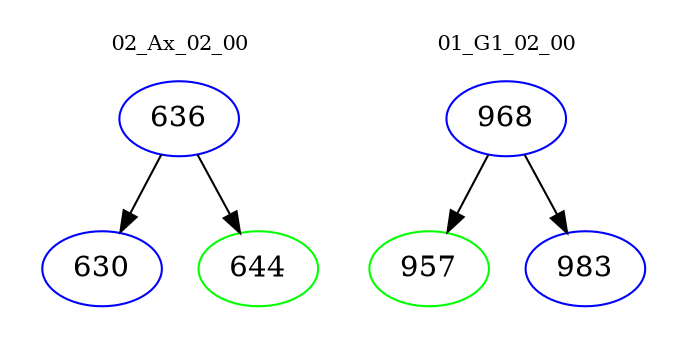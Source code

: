 digraph{
subgraph cluster_0 {
color = white
label = "02_Ax_02_00";
fontsize=10;
T0_636 [label="636", color="blue"]
T0_636 -> T0_630 [color="black"]
T0_630 [label="630", color="blue"]
T0_636 -> T0_644 [color="black"]
T0_644 [label="644", color="green"]
}
subgraph cluster_1 {
color = white
label = "01_G1_02_00";
fontsize=10;
T1_968 [label="968", color="blue"]
T1_968 -> T1_957 [color="black"]
T1_957 [label="957", color="green"]
T1_968 -> T1_983 [color="black"]
T1_983 [label="983", color="blue"]
}
}
